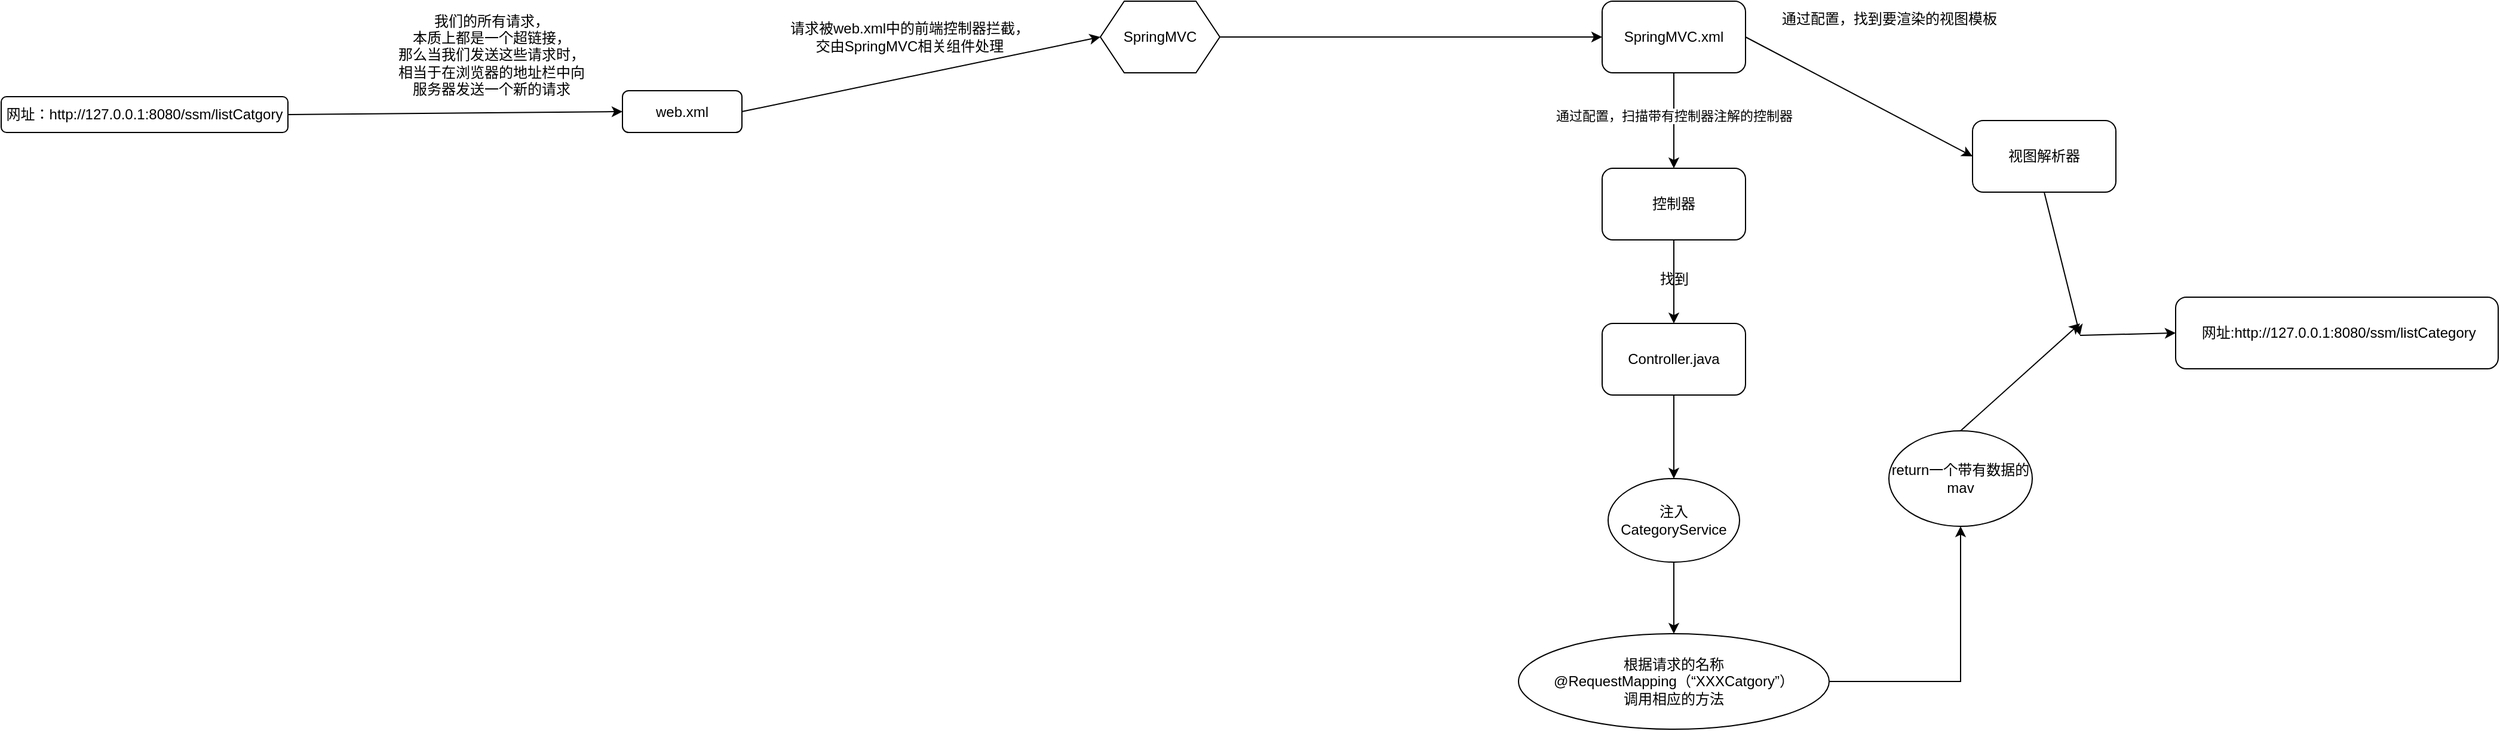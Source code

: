 <mxfile version="21.4.0" type="github">
  <diagram name="第 1 页" id="RDEPKA7RX92m3Vk1e79L">
    <mxGraphModel dx="1222" dy="658" grid="1" gridSize="10" guides="1" tooltips="1" connect="1" arrows="1" fold="1" page="1" pageScale="1" pageWidth="1920" pageHeight="1200" math="0" shadow="0">
      <root>
        <mxCell id="0" />
        <mxCell id="1" parent="0" />
        <mxCell id="-7al5YdbHBzN23Stn4cU-3" value="网址：http://127.0.0.1:8080/ssm/listCatgory&lt;br&gt;" style="rounded=1;whiteSpace=wrap;html=1;" vertex="1" parent="1">
          <mxGeometry x="20" y="160" width="240" height="30" as="geometry" />
        </mxCell>
        <mxCell id="-7al5YdbHBzN23Stn4cU-4" value="web.xml" style="rounded=1;whiteSpace=wrap;html=1;" vertex="1" parent="1">
          <mxGeometry x="540" y="155" width="100" height="35" as="geometry" />
        </mxCell>
        <mxCell id="-7al5YdbHBzN23Stn4cU-6" value="" style="endArrow=classic;html=1;rounded=0;entryX=0;entryY=0.5;entryDx=0;entryDy=0;exitX=1;exitY=0.5;exitDx=0;exitDy=0;" edge="1" parent="1" source="-7al5YdbHBzN23Stn4cU-3" target="-7al5YdbHBzN23Stn4cU-4">
          <mxGeometry width="50" height="50" relative="1" as="geometry">
            <mxPoint x="340" y="260" as="sourcePoint" />
            <mxPoint x="390" y="210" as="targetPoint" />
          </mxGeometry>
        </mxCell>
        <mxCell id="-7al5YdbHBzN23Stn4cU-7" value="我们的所有请求，&lt;br&gt;本质上都是一个超链接，&lt;br&gt;那么当我们发送这些请求时，&lt;br&gt;相当于在浏览器的地址栏中向&lt;br&gt;服务器发送一个新的请求" style="text;html=1;align=center;verticalAlign=middle;resizable=0;points=[];autosize=1;strokeColor=none;fillColor=none;" vertex="1" parent="1">
          <mxGeometry x="340" y="80" width="180" height="90" as="geometry" />
        </mxCell>
        <mxCell id="-7al5YdbHBzN23Stn4cU-10" value="SpringMVC" style="shape=hexagon;perimeter=hexagonPerimeter2;whiteSpace=wrap;html=1;fixedSize=1;" vertex="1" parent="1">
          <mxGeometry x="940" y="80" width="100" height="60" as="geometry" />
        </mxCell>
        <mxCell id="-7al5YdbHBzN23Stn4cU-11" value="" style="endArrow=classic;html=1;rounded=0;exitX=1;exitY=0.5;exitDx=0;exitDy=0;entryX=0;entryY=0.5;entryDx=0;entryDy=0;" edge="1" parent="1" source="-7al5YdbHBzN23Stn4cU-4" target="-7al5YdbHBzN23Stn4cU-10">
          <mxGeometry width="50" height="50" relative="1" as="geometry">
            <mxPoint x="490" y="160" as="sourcePoint" />
            <mxPoint x="540" y="110" as="targetPoint" />
          </mxGeometry>
        </mxCell>
        <mxCell id="-7al5YdbHBzN23Stn4cU-12" value="请求被web.xml中的前端控制器拦截，&lt;br&gt;交由SpringMVC相关组件处理" style="text;html=1;align=center;verticalAlign=middle;resizable=0;points=[];autosize=1;strokeColor=none;fillColor=none;" vertex="1" parent="1">
          <mxGeometry x="670" y="90" width="220" height="40" as="geometry" />
        </mxCell>
        <mxCell id="-7al5YdbHBzN23Stn4cU-14" value="SpringMVC.xml" style="rounded=1;whiteSpace=wrap;html=1;" vertex="1" parent="1">
          <mxGeometry x="1360" y="80" width="120" height="60" as="geometry" />
        </mxCell>
        <mxCell id="-7al5YdbHBzN23Stn4cU-15" value="" style="endArrow=classic;html=1;rounded=0;entryX=0;entryY=0.5;entryDx=0;entryDy=0;exitX=1;exitY=0.5;exitDx=0;exitDy=0;" edge="1" parent="1" source="-7al5YdbHBzN23Stn4cU-10" target="-7al5YdbHBzN23Stn4cU-14">
          <mxGeometry width="50" height="50" relative="1" as="geometry">
            <mxPoint x="970" y="220" as="sourcePoint" />
            <mxPoint x="1020" y="170" as="targetPoint" />
          </mxGeometry>
        </mxCell>
        <mxCell id="-7al5YdbHBzN23Stn4cU-20" value="" style="edgeStyle=orthogonalEdgeStyle;rounded=0;orthogonalLoop=1;jettySize=auto;html=1;" edge="1" parent="1" source="-7al5YdbHBzN23Stn4cU-16" target="-7al5YdbHBzN23Stn4cU-19">
          <mxGeometry relative="1" as="geometry" />
        </mxCell>
        <mxCell id="-7al5YdbHBzN23Stn4cU-16" value="控制器" style="rounded=1;whiteSpace=wrap;html=1;" vertex="1" parent="1">
          <mxGeometry x="1360" y="220" width="120" height="60" as="geometry" />
        </mxCell>
        <mxCell id="-7al5YdbHBzN23Stn4cU-17" value="" style="endArrow=classic;html=1;rounded=0;entryX=0.5;entryY=0;entryDx=0;entryDy=0;exitX=0.5;exitY=1;exitDx=0;exitDy=0;" edge="1" parent="1" source="-7al5YdbHBzN23Stn4cU-14" target="-7al5YdbHBzN23Stn4cU-16">
          <mxGeometry width="50" height="50" relative="1" as="geometry">
            <mxPoint x="1270" y="220" as="sourcePoint" />
            <mxPoint x="1320" y="170" as="targetPoint" />
          </mxGeometry>
        </mxCell>
        <mxCell id="-7al5YdbHBzN23Stn4cU-18" value="通过配置，扫描带有控制器注解的控制器" style="edgeLabel;html=1;align=center;verticalAlign=middle;resizable=0;points=[];" vertex="1" connectable="0" parent="-7al5YdbHBzN23Stn4cU-17">
          <mxGeometry x="-0.391" y="-4" relative="1" as="geometry">
            <mxPoint x="4" y="11" as="offset" />
          </mxGeometry>
        </mxCell>
        <mxCell id="-7al5YdbHBzN23Stn4cU-27" style="edgeStyle=orthogonalEdgeStyle;rounded=0;orthogonalLoop=1;jettySize=auto;html=1;exitX=0.5;exitY=1;exitDx=0;exitDy=0;" edge="1" parent="1" source="-7al5YdbHBzN23Stn4cU-19" target="-7al5YdbHBzN23Stn4cU-25">
          <mxGeometry relative="1" as="geometry" />
        </mxCell>
        <mxCell id="-7al5YdbHBzN23Stn4cU-19" value="Controller.java" style="rounded=1;whiteSpace=wrap;html=1;" vertex="1" parent="1">
          <mxGeometry x="1360" y="350" width="120" height="60" as="geometry" />
        </mxCell>
        <mxCell id="-7al5YdbHBzN23Stn4cU-22" value="找到" style="text;html=1;align=center;verticalAlign=middle;resizable=0;points=[];autosize=1;strokeColor=none;fillColor=none;" vertex="1" parent="1">
          <mxGeometry x="1395" y="298" width="50" height="30" as="geometry" />
        </mxCell>
        <mxCell id="-7al5YdbHBzN23Stn4cU-28" style="edgeStyle=orthogonalEdgeStyle;rounded=0;orthogonalLoop=1;jettySize=auto;html=1;exitX=0.5;exitY=1;exitDx=0;exitDy=0;entryX=0.5;entryY=0;entryDx=0;entryDy=0;" edge="1" parent="1" source="-7al5YdbHBzN23Stn4cU-25" target="-7al5YdbHBzN23Stn4cU-26">
          <mxGeometry relative="1" as="geometry" />
        </mxCell>
        <mxCell id="-7al5YdbHBzN23Stn4cU-25" value="注入CategoryService" style="ellipse;whiteSpace=wrap;html=1;" vertex="1" parent="1">
          <mxGeometry x="1365" y="480" width="110" height="70" as="geometry" />
        </mxCell>
        <mxCell id="-7al5YdbHBzN23Stn4cU-33" style="edgeStyle=orthogonalEdgeStyle;rounded=0;orthogonalLoop=1;jettySize=auto;html=1;exitX=1;exitY=0.5;exitDx=0;exitDy=0;entryX=0.5;entryY=1;entryDx=0;entryDy=0;" edge="1" parent="1" source="-7al5YdbHBzN23Stn4cU-26" target="-7al5YdbHBzN23Stn4cU-32">
          <mxGeometry relative="1" as="geometry" />
        </mxCell>
        <mxCell id="-7al5YdbHBzN23Stn4cU-26" value="根据请求的名称&lt;br&gt;@RequestMapping（“XXXCatgory”）&lt;br&gt;调用相应的方法" style="ellipse;whiteSpace=wrap;html=1;" vertex="1" parent="1">
          <mxGeometry x="1290" y="610" width="260" height="80" as="geometry" />
        </mxCell>
        <mxCell id="-7al5YdbHBzN23Stn4cU-29" value="&amp;nbsp;网址:http://127.0.0.1:8080/ssm/listCategory" style="rounded=1;whiteSpace=wrap;html=1;" vertex="1" parent="1">
          <mxGeometry x="1840" y="328" width="270" height="60" as="geometry" />
        </mxCell>
        <mxCell id="-7al5YdbHBzN23Stn4cU-32" value="return一个带有数据的mav" style="ellipse;whiteSpace=wrap;html=1;" vertex="1" parent="1">
          <mxGeometry x="1600" y="440" width="120" height="80" as="geometry" />
        </mxCell>
        <mxCell id="-7al5YdbHBzN23Stn4cU-35" value="视图解析器" style="rounded=1;whiteSpace=wrap;html=1;" vertex="1" parent="1">
          <mxGeometry x="1670" y="180" width="120" height="60" as="geometry" />
        </mxCell>
        <mxCell id="-7al5YdbHBzN23Stn4cU-37" value="" style="endArrow=classic;html=1;rounded=0;exitX=1;exitY=0.5;exitDx=0;exitDy=0;entryX=0;entryY=0.5;entryDx=0;entryDy=0;" edge="1" parent="1" source="-7al5YdbHBzN23Stn4cU-14" target="-7al5YdbHBzN23Stn4cU-35">
          <mxGeometry width="50" height="50" relative="1" as="geometry">
            <mxPoint x="1760" y="330" as="sourcePoint" />
            <mxPoint x="1810" y="280" as="targetPoint" />
          </mxGeometry>
        </mxCell>
        <mxCell id="-7al5YdbHBzN23Stn4cU-38" value="通过配置，找到要渲染的视图模板" style="text;html=1;align=center;verticalAlign=middle;resizable=0;points=[];autosize=1;strokeColor=none;fillColor=none;" vertex="1" parent="1">
          <mxGeometry x="1500" y="80" width="200" height="30" as="geometry" />
        </mxCell>
        <mxCell id="-7al5YdbHBzN23Stn4cU-40" value="" style="endArrow=classic;html=1;rounded=0;exitX=0.5;exitY=1;exitDx=0;exitDy=0;" edge="1" parent="1" source="-7al5YdbHBzN23Stn4cU-35">
          <mxGeometry width="50" height="50" relative="1" as="geometry">
            <mxPoint x="1770" y="210" as="sourcePoint" />
            <mxPoint x="1760" y="360" as="targetPoint" />
          </mxGeometry>
        </mxCell>
        <mxCell id="-7al5YdbHBzN23Stn4cU-41" value="" style="endArrow=classic;html=1;rounded=0;entryX=0;entryY=0.5;entryDx=0;entryDy=0;" edge="1" parent="1" target="-7al5YdbHBzN23Stn4cU-29">
          <mxGeometry width="50" height="50" relative="1" as="geometry">
            <mxPoint x="1760" y="360" as="sourcePoint" />
            <mxPoint x="1810" y="280" as="targetPoint" />
          </mxGeometry>
        </mxCell>
        <mxCell id="-7al5YdbHBzN23Stn4cU-42" value="" style="endArrow=classic;html=1;rounded=0;exitX=0.5;exitY=0;exitDx=0;exitDy=0;" edge="1" parent="1" source="-7al5YdbHBzN23Stn4cU-32">
          <mxGeometry width="50" height="50" relative="1" as="geometry">
            <mxPoint x="1760" y="330" as="sourcePoint" />
            <mxPoint x="1760" y="350" as="targetPoint" />
          </mxGeometry>
        </mxCell>
      </root>
    </mxGraphModel>
  </diagram>
</mxfile>
